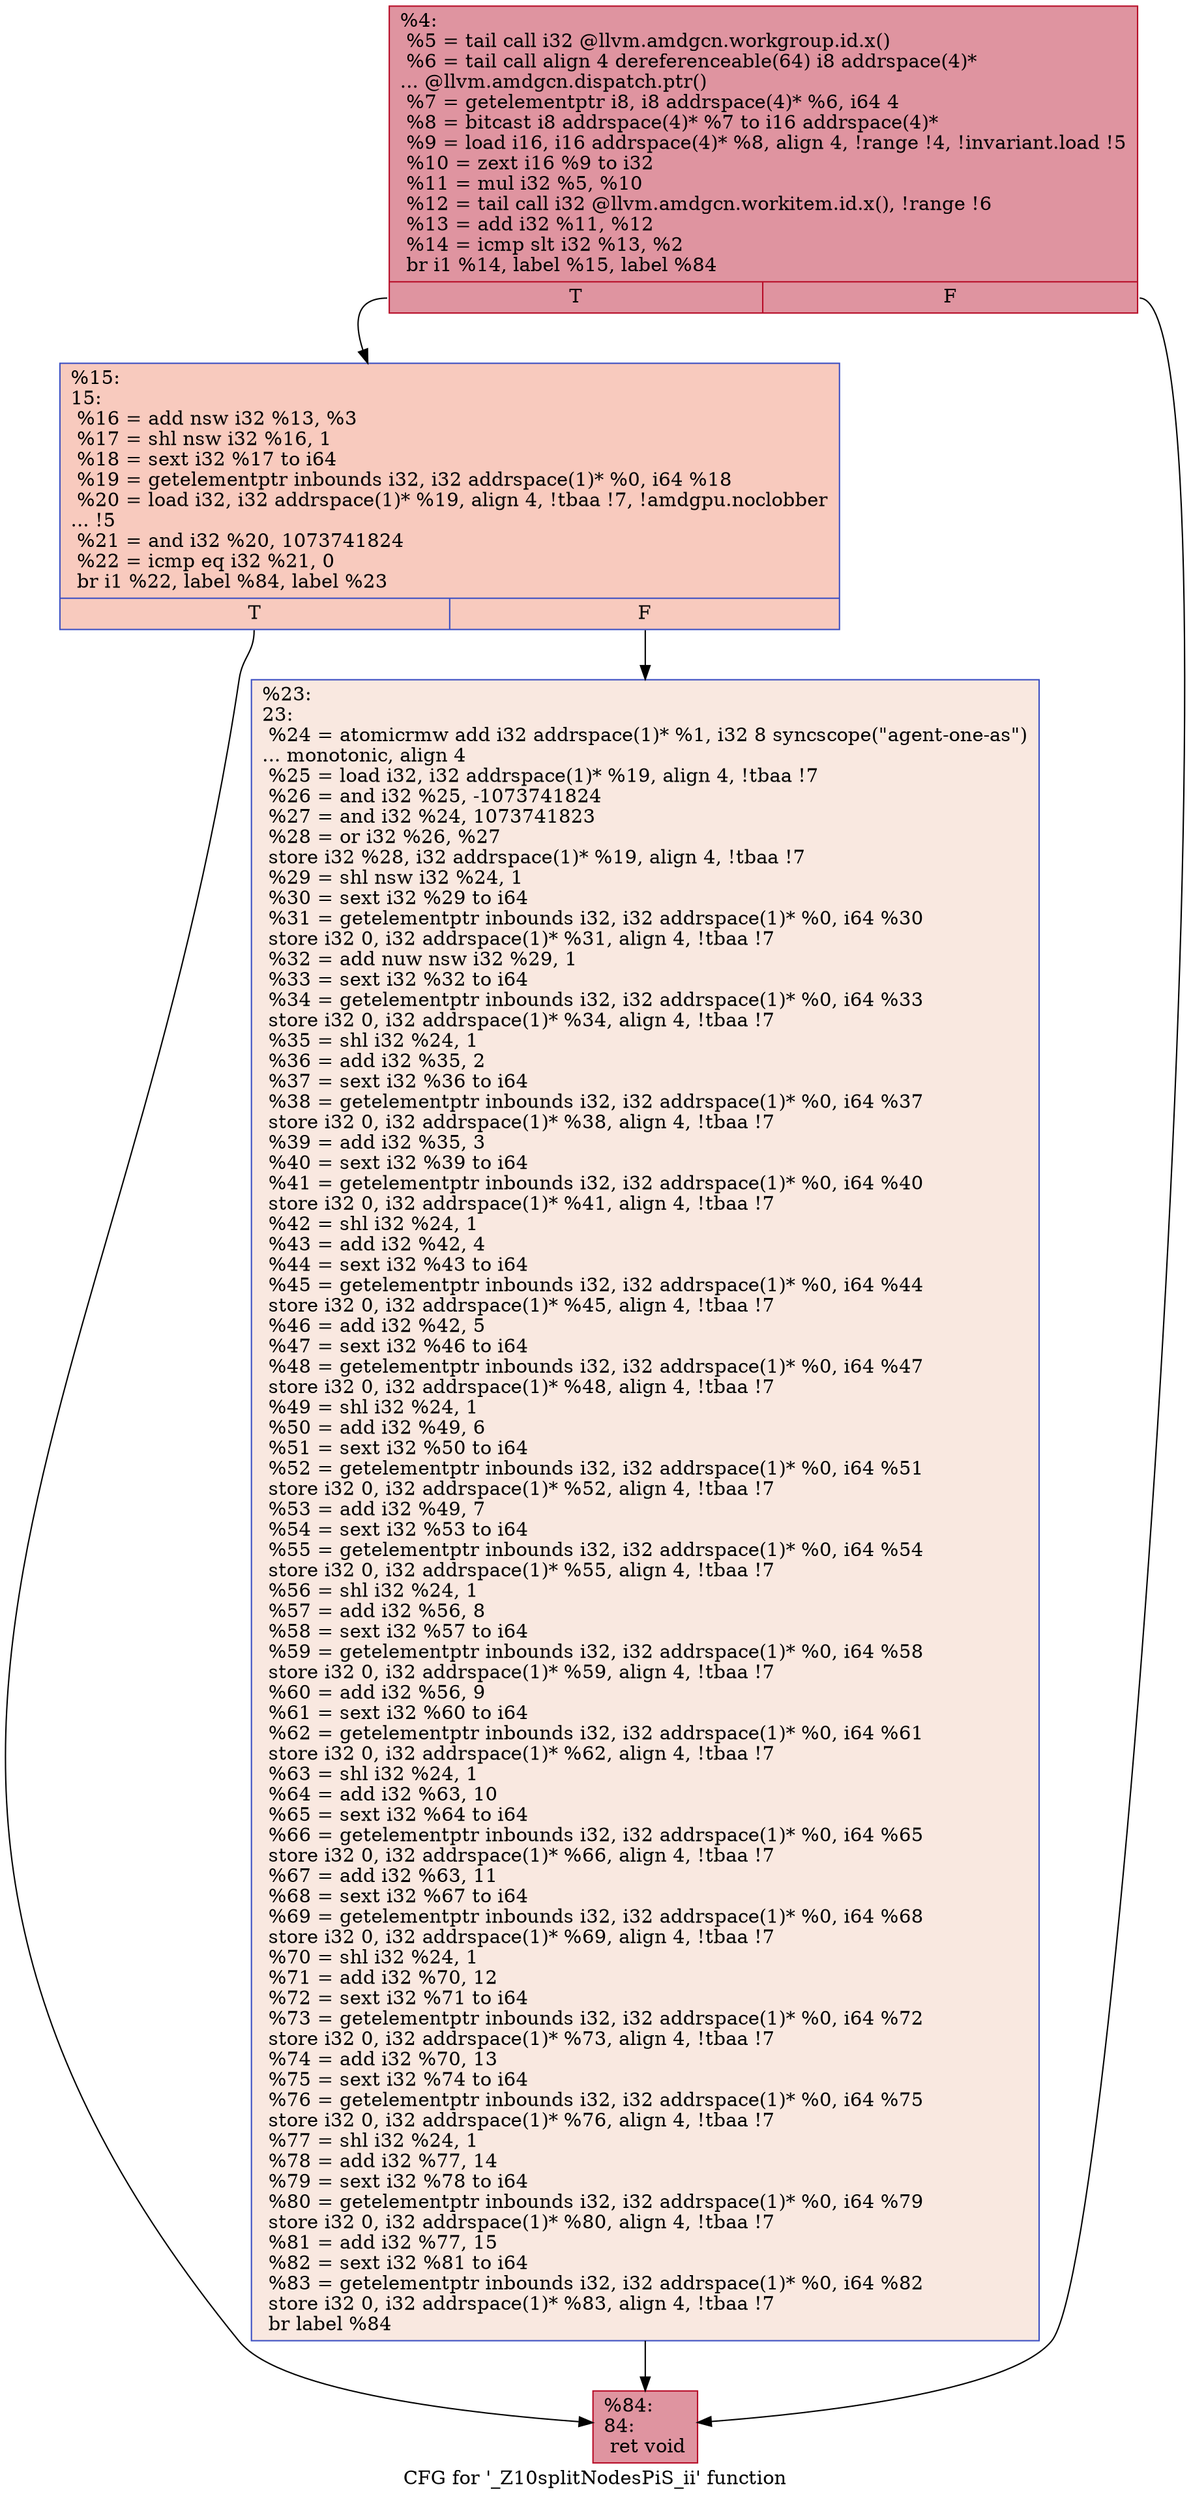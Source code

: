 digraph "CFG for '_Z10splitNodesPiS_ii' function" {
	label="CFG for '_Z10splitNodesPiS_ii' function";

	Node0x4f0ecb0 [shape=record,color="#b70d28ff", style=filled, fillcolor="#b70d2870",label="{%4:\l  %5 = tail call i32 @llvm.amdgcn.workgroup.id.x()\l  %6 = tail call align 4 dereferenceable(64) i8 addrspace(4)*\l... @llvm.amdgcn.dispatch.ptr()\l  %7 = getelementptr i8, i8 addrspace(4)* %6, i64 4\l  %8 = bitcast i8 addrspace(4)* %7 to i16 addrspace(4)*\l  %9 = load i16, i16 addrspace(4)* %8, align 4, !range !4, !invariant.load !5\l  %10 = zext i16 %9 to i32\l  %11 = mul i32 %5, %10\l  %12 = tail call i32 @llvm.amdgcn.workitem.id.x(), !range !6\l  %13 = add i32 %11, %12\l  %14 = icmp slt i32 %13, %2\l  br i1 %14, label %15, label %84\l|{<s0>T|<s1>F}}"];
	Node0x4f0ecb0:s0 -> Node0x4f10b90;
	Node0x4f0ecb0:s1 -> Node0x4f10c20;
	Node0x4f10b90 [shape=record,color="#3d50c3ff", style=filled, fillcolor="#ef886b70",label="{%15:\l15:                                               \l  %16 = add nsw i32 %13, %3\l  %17 = shl nsw i32 %16, 1\l  %18 = sext i32 %17 to i64\l  %19 = getelementptr inbounds i32, i32 addrspace(1)* %0, i64 %18\l  %20 = load i32, i32 addrspace(1)* %19, align 4, !tbaa !7, !amdgpu.noclobber\l... !5\l  %21 = and i32 %20, 1073741824\l  %22 = icmp eq i32 %21, 0\l  br i1 %22, label %84, label %23\l|{<s0>T|<s1>F}}"];
	Node0x4f10b90:s0 -> Node0x4f10c20;
	Node0x4f10b90:s1 -> Node0x4f11990;
	Node0x4f11990 [shape=record,color="#3d50c3ff", style=filled, fillcolor="#f1ccb870",label="{%23:\l23:                                               \l  %24 = atomicrmw add i32 addrspace(1)* %1, i32 8 syncscope(\"agent-one-as\")\l... monotonic, align 4\l  %25 = load i32, i32 addrspace(1)* %19, align 4, !tbaa !7\l  %26 = and i32 %25, -1073741824\l  %27 = and i32 %24, 1073741823\l  %28 = or i32 %26, %27\l  store i32 %28, i32 addrspace(1)* %19, align 4, !tbaa !7\l  %29 = shl nsw i32 %24, 1\l  %30 = sext i32 %29 to i64\l  %31 = getelementptr inbounds i32, i32 addrspace(1)* %0, i64 %30\l  store i32 0, i32 addrspace(1)* %31, align 4, !tbaa !7\l  %32 = add nuw nsw i32 %29, 1\l  %33 = sext i32 %32 to i64\l  %34 = getelementptr inbounds i32, i32 addrspace(1)* %0, i64 %33\l  store i32 0, i32 addrspace(1)* %34, align 4, !tbaa !7\l  %35 = shl i32 %24, 1\l  %36 = add i32 %35, 2\l  %37 = sext i32 %36 to i64\l  %38 = getelementptr inbounds i32, i32 addrspace(1)* %0, i64 %37\l  store i32 0, i32 addrspace(1)* %38, align 4, !tbaa !7\l  %39 = add i32 %35, 3\l  %40 = sext i32 %39 to i64\l  %41 = getelementptr inbounds i32, i32 addrspace(1)* %0, i64 %40\l  store i32 0, i32 addrspace(1)* %41, align 4, !tbaa !7\l  %42 = shl i32 %24, 1\l  %43 = add i32 %42, 4\l  %44 = sext i32 %43 to i64\l  %45 = getelementptr inbounds i32, i32 addrspace(1)* %0, i64 %44\l  store i32 0, i32 addrspace(1)* %45, align 4, !tbaa !7\l  %46 = add i32 %42, 5\l  %47 = sext i32 %46 to i64\l  %48 = getelementptr inbounds i32, i32 addrspace(1)* %0, i64 %47\l  store i32 0, i32 addrspace(1)* %48, align 4, !tbaa !7\l  %49 = shl i32 %24, 1\l  %50 = add i32 %49, 6\l  %51 = sext i32 %50 to i64\l  %52 = getelementptr inbounds i32, i32 addrspace(1)* %0, i64 %51\l  store i32 0, i32 addrspace(1)* %52, align 4, !tbaa !7\l  %53 = add i32 %49, 7\l  %54 = sext i32 %53 to i64\l  %55 = getelementptr inbounds i32, i32 addrspace(1)* %0, i64 %54\l  store i32 0, i32 addrspace(1)* %55, align 4, !tbaa !7\l  %56 = shl i32 %24, 1\l  %57 = add i32 %56, 8\l  %58 = sext i32 %57 to i64\l  %59 = getelementptr inbounds i32, i32 addrspace(1)* %0, i64 %58\l  store i32 0, i32 addrspace(1)* %59, align 4, !tbaa !7\l  %60 = add i32 %56, 9\l  %61 = sext i32 %60 to i64\l  %62 = getelementptr inbounds i32, i32 addrspace(1)* %0, i64 %61\l  store i32 0, i32 addrspace(1)* %62, align 4, !tbaa !7\l  %63 = shl i32 %24, 1\l  %64 = add i32 %63, 10\l  %65 = sext i32 %64 to i64\l  %66 = getelementptr inbounds i32, i32 addrspace(1)* %0, i64 %65\l  store i32 0, i32 addrspace(1)* %66, align 4, !tbaa !7\l  %67 = add i32 %63, 11\l  %68 = sext i32 %67 to i64\l  %69 = getelementptr inbounds i32, i32 addrspace(1)* %0, i64 %68\l  store i32 0, i32 addrspace(1)* %69, align 4, !tbaa !7\l  %70 = shl i32 %24, 1\l  %71 = add i32 %70, 12\l  %72 = sext i32 %71 to i64\l  %73 = getelementptr inbounds i32, i32 addrspace(1)* %0, i64 %72\l  store i32 0, i32 addrspace(1)* %73, align 4, !tbaa !7\l  %74 = add i32 %70, 13\l  %75 = sext i32 %74 to i64\l  %76 = getelementptr inbounds i32, i32 addrspace(1)* %0, i64 %75\l  store i32 0, i32 addrspace(1)* %76, align 4, !tbaa !7\l  %77 = shl i32 %24, 1\l  %78 = add i32 %77, 14\l  %79 = sext i32 %78 to i64\l  %80 = getelementptr inbounds i32, i32 addrspace(1)* %0, i64 %79\l  store i32 0, i32 addrspace(1)* %80, align 4, !tbaa !7\l  %81 = add i32 %77, 15\l  %82 = sext i32 %81 to i64\l  %83 = getelementptr inbounds i32, i32 addrspace(1)* %0, i64 %82\l  store i32 0, i32 addrspace(1)* %83, align 4, !tbaa !7\l  br label %84\l}"];
	Node0x4f11990 -> Node0x4f10c20;
	Node0x4f10c20 [shape=record,color="#b70d28ff", style=filled, fillcolor="#b70d2870",label="{%84:\l84:                                               \l  ret void\l}"];
}
